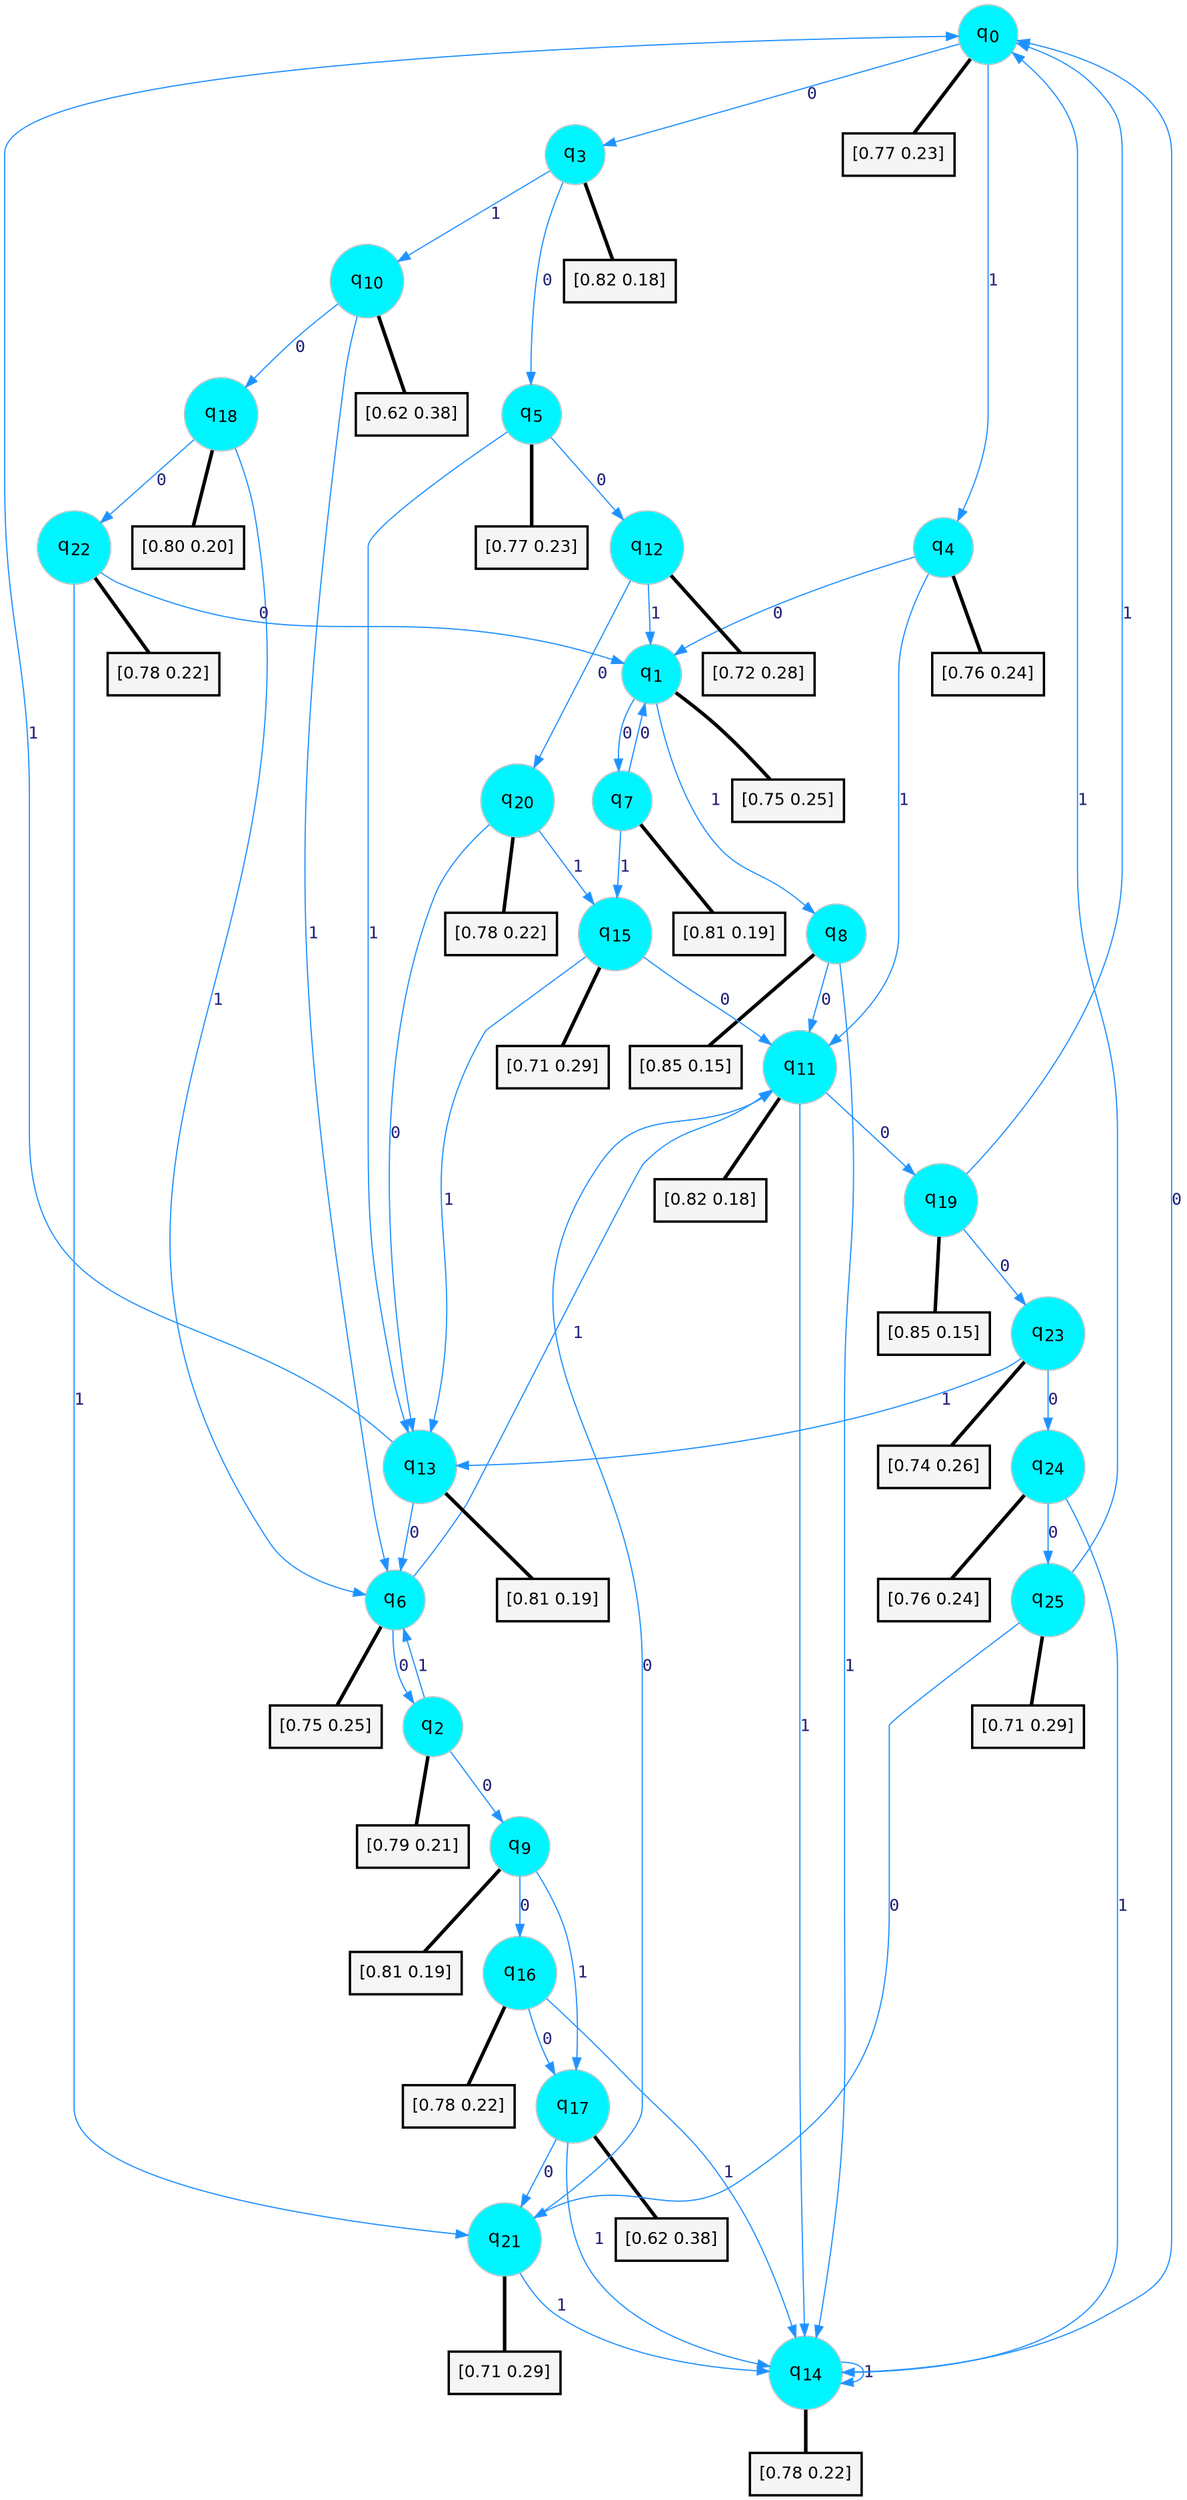 digraph G {
graph [
bgcolor=transparent, dpi=300, rankdir=TD, size="40,25"];
node [
color=gray, fillcolor=turquoise1, fontcolor=black, fontname=Helvetica, fontsize=16, fontweight=bold, shape=circle, style=filled];
edge [
arrowsize=1, color=dodgerblue1, fontcolor=midnightblue, fontname=courier, fontweight=bold, penwidth=1, style=solid, weight=20];
0[label=<q<SUB>0</SUB>>];
1[label=<q<SUB>1</SUB>>];
2[label=<q<SUB>2</SUB>>];
3[label=<q<SUB>3</SUB>>];
4[label=<q<SUB>4</SUB>>];
5[label=<q<SUB>5</SUB>>];
6[label=<q<SUB>6</SUB>>];
7[label=<q<SUB>7</SUB>>];
8[label=<q<SUB>8</SUB>>];
9[label=<q<SUB>9</SUB>>];
10[label=<q<SUB>10</SUB>>];
11[label=<q<SUB>11</SUB>>];
12[label=<q<SUB>12</SUB>>];
13[label=<q<SUB>13</SUB>>];
14[label=<q<SUB>14</SUB>>];
15[label=<q<SUB>15</SUB>>];
16[label=<q<SUB>16</SUB>>];
17[label=<q<SUB>17</SUB>>];
18[label=<q<SUB>18</SUB>>];
19[label=<q<SUB>19</SUB>>];
20[label=<q<SUB>20</SUB>>];
21[label=<q<SUB>21</SUB>>];
22[label=<q<SUB>22</SUB>>];
23[label=<q<SUB>23</SUB>>];
24[label=<q<SUB>24</SUB>>];
25[label=<q<SUB>25</SUB>>];
26[label="[0.77 0.23]", shape=box,fontcolor=black, fontname=Helvetica, fontsize=14, penwidth=2, fillcolor=whitesmoke,color=black];
27[label="[0.75 0.25]", shape=box,fontcolor=black, fontname=Helvetica, fontsize=14, penwidth=2, fillcolor=whitesmoke,color=black];
28[label="[0.79 0.21]", shape=box,fontcolor=black, fontname=Helvetica, fontsize=14, penwidth=2, fillcolor=whitesmoke,color=black];
29[label="[0.82 0.18]", shape=box,fontcolor=black, fontname=Helvetica, fontsize=14, penwidth=2, fillcolor=whitesmoke,color=black];
30[label="[0.76 0.24]", shape=box,fontcolor=black, fontname=Helvetica, fontsize=14, penwidth=2, fillcolor=whitesmoke,color=black];
31[label="[0.77 0.23]", shape=box,fontcolor=black, fontname=Helvetica, fontsize=14, penwidth=2, fillcolor=whitesmoke,color=black];
32[label="[0.75 0.25]", shape=box,fontcolor=black, fontname=Helvetica, fontsize=14, penwidth=2, fillcolor=whitesmoke,color=black];
33[label="[0.81 0.19]", shape=box,fontcolor=black, fontname=Helvetica, fontsize=14, penwidth=2, fillcolor=whitesmoke,color=black];
34[label="[0.85 0.15]", shape=box,fontcolor=black, fontname=Helvetica, fontsize=14, penwidth=2, fillcolor=whitesmoke,color=black];
35[label="[0.81 0.19]", shape=box,fontcolor=black, fontname=Helvetica, fontsize=14, penwidth=2, fillcolor=whitesmoke,color=black];
36[label="[0.62 0.38]", shape=box,fontcolor=black, fontname=Helvetica, fontsize=14, penwidth=2, fillcolor=whitesmoke,color=black];
37[label="[0.82 0.18]", shape=box,fontcolor=black, fontname=Helvetica, fontsize=14, penwidth=2, fillcolor=whitesmoke,color=black];
38[label="[0.72 0.28]", shape=box,fontcolor=black, fontname=Helvetica, fontsize=14, penwidth=2, fillcolor=whitesmoke,color=black];
39[label="[0.81 0.19]", shape=box,fontcolor=black, fontname=Helvetica, fontsize=14, penwidth=2, fillcolor=whitesmoke,color=black];
40[label="[0.78 0.22]", shape=box,fontcolor=black, fontname=Helvetica, fontsize=14, penwidth=2, fillcolor=whitesmoke,color=black];
41[label="[0.71 0.29]", shape=box,fontcolor=black, fontname=Helvetica, fontsize=14, penwidth=2, fillcolor=whitesmoke,color=black];
42[label="[0.78 0.22]", shape=box,fontcolor=black, fontname=Helvetica, fontsize=14, penwidth=2, fillcolor=whitesmoke,color=black];
43[label="[0.62 0.38]", shape=box,fontcolor=black, fontname=Helvetica, fontsize=14, penwidth=2, fillcolor=whitesmoke,color=black];
44[label="[0.80 0.20]", shape=box,fontcolor=black, fontname=Helvetica, fontsize=14, penwidth=2, fillcolor=whitesmoke,color=black];
45[label="[0.85 0.15]", shape=box,fontcolor=black, fontname=Helvetica, fontsize=14, penwidth=2, fillcolor=whitesmoke,color=black];
46[label="[0.78 0.22]", shape=box,fontcolor=black, fontname=Helvetica, fontsize=14, penwidth=2, fillcolor=whitesmoke,color=black];
47[label="[0.71 0.29]", shape=box,fontcolor=black, fontname=Helvetica, fontsize=14, penwidth=2, fillcolor=whitesmoke,color=black];
48[label="[0.78 0.22]", shape=box,fontcolor=black, fontname=Helvetica, fontsize=14, penwidth=2, fillcolor=whitesmoke,color=black];
49[label="[0.74 0.26]", shape=box,fontcolor=black, fontname=Helvetica, fontsize=14, penwidth=2, fillcolor=whitesmoke,color=black];
50[label="[0.76 0.24]", shape=box,fontcolor=black, fontname=Helvetica, fontsize=14, penwidth=2, fillcolor=whitesmoke,color=black];
51[label="[0.71 0.29]", shape=box,fontcolor=black, fontname=Helvetica, fontsize=14, penwidth=2, fillcolor=whitesmoke,color=black];
0->3 [label=0];
0->4 [label=1];
0->26 [arrowhead=none, penwidth=3,color=black];
1->7 [label=0];
1->8 [label=1];
1->27 [arrowhead=none, penwidth=3,color=black];
2->9 [label=0];
2->6 [label=1];
2->28 [arrowhead=none, penwidth=3,color=black];
3->5 [label=0];
3->10 [label=1];
3->29 [arrowhead=none, penwidth=3,color=black];
4->1 [label=0];
4->11 [label=1];
4->30 [arrowhead=none, penwidth=3,color=black];
5->12 [label=0];
5->13 [label=1];
5->31 [arrowhead=none, penwidth=3,color=black];
6->2 [label=0];
6->11 [label=1];
6->32 [arrowhead=none, penwidth=3,color=black];
7->1 [label=0];
7->15 [label=1];
7->33 [arrowhead=none, penwidth=3,color=black];
8->11 [label=0];
8->14 [label=1];
8->34 [arrowhead=none, penwidth=3,color=black];
9->16 [label=0];
9->17 [label=1];
9->35 [arrowhead=none, penwidth=3,color=black];
10->18 [label=0];
10->6 [label=1];
10->36 [arrowhead=none, penwidth=3,color=black];
11->19 [label=0];
11->14 [label=1];
11->37 [arrowhead=none, penwidth=3,color=black];
12->20 [label=0];
12->1 [label=1];
12->38 [arrowhead=none, penwidth=3,color=black];
13->6 [label=0];
13->0 [label=1];
13->39 [arrowhead=none, penwidth=3,color=black];
14->0 [label=0];
14->14 [label=1];
14->40 [arrowhead=none, penwidth=3,color=black];
15->11 [label=0];
15->13 [label=1];
15->41 [arrowhead=none, penwidth=3,color=black];
16->17 [label=0];
16->14 [label=1];
16->42 [arrowhead=none, penwidth=3,color=black];
17->21 [label=0];
17->14 [label=1];
17->43 [arrowhead=none, penwidth=3,color=black];
18->22 [label=0];
18->6 [label=1];
18->44 [arrowhead=none, penwidth=3,color=black];
19->23 [label=0];
19->0 [label=1];
19->45 [arrowhead=none, penwidth=3,color=black];
20->13 [label=0];
20->15 [label=1];
20->46 [arrowhead=none, penwidth=3,color=black];
21->11 [label=0];
21->14 [label=1];
21->47 [arrowhead=none, penwidth=3,color=black];
22->1 [label=0];
22->21 [label=1];
22->48 [arrowhead=none, penwidth=3,color=black];
23->24 [label=0];
23->13 [label=1];
23->49 [arrowhead=none, penwidth=3,color=black];
24->25 [label=0];
24->14 [label=1];
24->50 [arrowhead=none, penwidth=3,color=black];
25->21 [label=0];
25->0 [label=1];
25->51 [arrowhead=none, penwidth=3,color=black];
}
